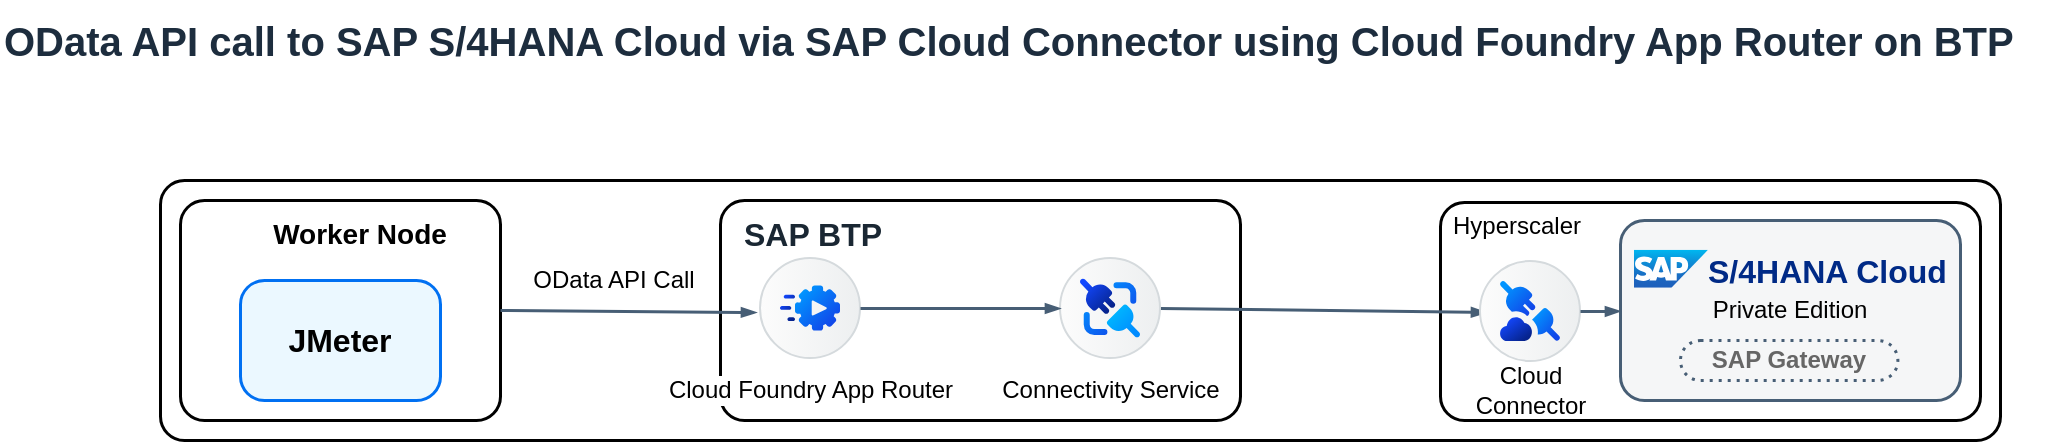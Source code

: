 <mxfile version="24.7.17">
  <diagram name="Page-1" id="Zi_3xN67nWYaaA9T_EYX">
    <mxGraphModel dx="1242" dy="878" grid="1" gridSize="10" guides="1" tooltips="1" connect="1" arrows="1" fold="1" page="1" pageScale="1" pageWidth="1181" pageHeight="394" math="0" shadow="0">
      <root>
        <mxCell id="0" />
        <mxCell id="1" parent="0" />
        <mxCell id="5U30cNDtQMpAbmY5_7fr-1" value="" style="rounded=1;whiteSpace=wrap;html=1;arcSize=24;absoluteArcSize=1;imageWidth=64;imageHeight=64;strokeWidth=1.5;" parent="1" vertex="1">
          <mxGeometry x="110" y="100" width="920" height="130" as="geometry" />
        </mxCell>
        <mxCell id="5U30cNDtQMpAbmY5_7fr-28" value="" style="rounded=1;whiteSpace=wrap;html=1;arcSize=24;absoluteArcSize=1;imageWidth=64;imageHeight=64;strokeWidth=1.5;" parent="1" vertex="1">
          <mxGeometry x="390" y="110" width="260" height="110" as="geometry" />
        </mxCell>
        <mxCell id="5U30cNDtQMpAbmY5_7fr-3" value="" style="rounded=1;whiteSpace=wrap;html=1;arcSize=24;absoluteArcSize=1;imageWidth=64;imageHeight=64;strokeWidth=1.5;" parent="1" vertex="1">
          <mxGeometry x="120" y="110" width="160" height="110" as="geometry" />
        </mxCell>
        <mxCell id="5U30cNDtQMpAbmY5_7fr-4" value="Worker Node" style="text;html=1;align=center;verticalAlign=middle;whiteSpace=wrap;rounded=0;fontStyle=1;fontSize=14;" parent="1" vertex="1">
          <mxGeometry x="140" y="112.47" width="140" height="30" as="geometry" />
        </mxCell>
        <mxCell id="5U30cNDtQMpAbmY5_7fr-5" value="" style="rounded=1;whiteSpace=wrap;html=1;strokeColor=#0070F2;fillColor=#EBF8FF;arcSize=24;absoluteArcSize=1;imageWidth=64;imageHeight=64;strokeWidth=1.5;" parent="1" vertex="1">
          <mxGeometry x="150" y="150" width="100" height="60" as="geometry" />
        </mxCell>
        <mxCell id="5U30cNDtQMpAbmY5_7fr-6" value="&lt;b&gt;&lt;font style=&quot;font-size: 16px;&quot;&gt;JMeter&lt;/font&gt;&lt;/b&gt;" style="text;html=1;align=center;verticalAlign=middle;whiteSpace=wrap;rounded=0;" parent="1" vertex="1">
          <mxGeometry x="170" y="165" width="60" height="30" as="geometry" />
        </mxCell>
        <mxCell id="5U30cNDtQMpAbmY5_7fr-9" value="A" style="rounded=1;whiteSpace=wrap;html=1;arcSize=24;absoluteArcSize=1;imageWidth=64;imageHeight=64;strokeWidth=1.5;" parent="1" vertex="1">
          <mxGeometry x="750" y="111" width="270" height="109" as="geometry" />
        </mxCell>
        <mxCell id="5U30cNDtQMpAbmY5_7fr-10" value="Private Edition" style="rounded=1;whiteSpace=wrap;html=1;strokeColor=#475E75;fillColor=#F5F6F7;arcSize=24;absoluteArcSize=1;imageWidth=64;imageHeight=64;strokeWidth=1.5;" parent="1" vertex="1">
          <mxGeometry x="840" y="120" width="170" height="90" as="geometry" />
        </mxCell>
        <mxCell id="5U30cNDtQMpAbmY5_7fr-13" value="&lt;b&gt;&lt;font style=&quot;color: rgb(102, 102, 102);&quot;&gt;SAP Gateway&lt;/font&gt;&lt;/b&gt;" style="rounded=1;whiteSpace=wrap;html=1;strokeColor=#475E75;fillColor=#F5F6F7;arcSize=24;absoluteArcSize=1;imageWidth=64;imageHeight=64;strokeWidth=1.5;dashed=1;dashPattern=1 2;" parent="1" vertex="1">
          <mxGeometry x="869.995" y="180" width="108.696" height="20" as="geometry" />
        </mxCell>
        <mxCell id="5U30cNDtQMpAbmY5_7fr-20" value="S/4HANA Cloud" style="image;image=img/lib/sap/SAP_Logo.svg;editableCssRules=.*;verticalLabelPosition=middle;labelBackgroundColor=none;verticalAlign=middle;imageAspect=0;labelPosition=right;align=left;fontSize=16;fontStyle=1;spacingLeft=0;fontColor=#002A86;spacing=0;" parent="1" vertex="1">
          <mxGeometry x="847" y="134.93" width="37" height="19" as="geometry" />
        </mxCell>
        <mxCell id="5U30cNDtQMpAbmY5_7fr-15" value="" style="endArrow=blockThin;html=1;strokeColor=#475e75;bendable=1;rounded=0;endFill=1;endSize=4;strokeWidth=1.5;startSize=4;startArrow=none;startFill=0;exitX=1;exitY=0.5;exitDx=0;exitDy=0;entryX=-0.04;entryY=0.54;entryDx=0;entryDy=0;entryPerimeter=0;" parent="1" source="5U30cNDtQMpAbmY5_7fr-3" target="5U30cNDtQMpAbmY5_7fr-29" edge="1">
          <mxGeometry width="50" height="50" relative="1" as="geometry">
            <mxPoint x="290" y="173" as="sourcePoint" />
            <mxPoint x="420" y="166" as="targetPoint" />
            <Array as="points" />
          </mxGeometry>
        </mxCell>
        <mxCell id="5U30cNDtQMpAbmY5_7fr-21" value="OData API Call" style="text;html=1;align=center;verticalAlign=middle;whiteSpace=wrap;rounded=0;" parent="1" vertex="1">
          <mxGeometry x="247" y="134.93" width="180" height="30" as="geometry" />
        </mxCell>
        <mxCell id="5U30cNDtQMpAbmY5_7fr-23" value="&lt;font face=&quot;arial&quot;&gt;&lt;span style=&quot;font-size: 20px;&quot;&gt;&lt;b&gt;OData API call to SAP S/4HANA Cloud via SAP Cloud Connector using Cloud Foundry App Router on BTP&lt;/b&gt;&lt;/span&gt;&lt;/font&gt;" style="text;html=1;align=left;verticalAlign=middle;resizable=0;points=[];autosize=1;strokeColor=none;fillColor=none;fontSize=12;fontColor=#1d2d3e;fontFamily=Helvetica;" parent="1" vertex="1">
          <mxGeometry x="30" y="10" width="1030" height="40" as="geometry" />
        </mxCell>
        <mxCell id="5U30cNDtQMpAbmY5_7fr-26" value="Hyperscaler" style="text;html=1;align=center;verticalAlign=middle;resizable=0;points=[];autosize=1;strokeColor=none;fillColor=none;" parent="1" vertex="1">
          <mxGeometry x="743" y="108.0" width="90" height="30" as="geometry" />
        </mxCell>
        <mxCell id="5U30cNDtQMpAbmY5_7fr-29" value="" style="shape=mxgraph.sap.icon;labelPosition=center;verticalLabelPosition=bottom;align=center;verticalAlign=top;strokeWidth=1;strokeColor=#D5DADD;fillColor=#EDEFF0;gradientColor=#FCFCFC;gradientDirection=west;aspect=fixed;SAPIcon=SAP_BTP,_Cloud_Foundry_runtime" parent="1" vertex="1">
          <mxGeometry x="410" y="139" width="50" height="50" as="geometry" />
        </mxCell>
        <mxCell id="5U30cNDtQMpAbmY5_7fr-30" value="" style="endArrow=blockThin;html=1;strokeColor=#475e75;bendable=1;rounded=0;endFill=1;endSize=4;strokeWidth=1.5;startSize=4;startArrow=none;startFill=0;exitX=1;exitY=0.5;exitDx=0;exitDy=0;exitPerimeter=0;entryX=0.06;entryY=0.51;entryDx=0;entryDy=0;entryPerimeter=0;" parent="1" source="5U30cNDtQMpAbmY5_7fr-34" target="5U30cNDtQMpAbmY5_7fr-38" edge="1">
          <mxGeometry width="50" height="50" relative="1" as="geometry">
            <mxPoint x="530" y="160" as="sourcePoint" />
            <mxPoint x="720" y="165" as="targetPoint" />
            <Array as="points" />
          </mxGeometry>
        </mxCell>
        <mxCell id="5U30cNDtQMpAbmY5_7fr-32" value="SAP BTP" style="text;html=1;align=left;verticalAlign=middle;resizable=0;points=[];autosize=1;strokeColor=none;fillColor=none;fontSize=16;fontColor=#1A2733;fontFamily=Helvetica;fontStyle=1" parent="1" vertex="1">
          <mxGeometry x="400" y="112.47" width="90" height="30" as="geometry" />
        </mxCell>
        <mxCell id="5U30cNDtQMpAbmY5_7fr-33" value="Cloud Foundry App Router" style="text;html=1;align=center;verticalAlign=middle;resizable=0;points=[];autosize=1;strokeColor=none;fillColor=none;labelBackgroundColor=#FFFFFF;" parent="1" vertex="1">
          <mxGeometry x="350" y="190" width="170" height="30" as="geometry" />
        </mxCell>
        <mxCell id="5U30cNDtQMpAbmY5_7fr-34" value="" style="shape=mxgraph.sap.icon;labelPosition=center;verticalLabelPosition=bottom;align=center;verticalAlign=top;strokeWidth=1;strokeColor=#D5DADD;fillColor=#EDEFF0;gradientColor=#FCFCFC;gradientDirection=west;aspect=fixed;SAPIcon=SAP_Connectivity_Service" parent="1" vertex="1">
          <mxGeometry x="560" y="139" width="50" height="50" as="geometry" />
        </mxCell>
        <mxCell id="5U30cNDtQMpAbmY5_7fr-35" value="Connectivity Service" style="text;html=1;align=center;verticalAlign=middle;resizable=0;points=[];autosize=1;strokeColor=none;fillColor=none;" parent="1" vertex="1">
          <mxGeometry x="520" y="190" width="130" height="30" as="geometry" />
        </mxCell>
        <mxCell id="5U30cNDtQMpAbmY5_7fr-37" value="" style="endArrow=blockThin;html=1;strokeColor=#475e75;bendable=1;rounded=0;endFill=1;endSize=4;strokeWidth=1.5;startSize=4;startArrow=none;startFill=0;exitX=1;exitY=0.5;exitDx=0;exitDy=0;exitPerimeter=0;entryX=0;entryY=0.5;entryDx=0;entryDy=0;entryPerimeter=0;" parent="1" source="5U30cNDtQMpAbmY5_7fr-29" target="5U30cNDtQMpAbmY5_7fr-34" edge="1">
          <mxGeometry width="50" height="50" relative="1" as="geometry">
            <mxPoint x="465" y="165" as="sourcePoint" />
            <mxPoint x="540" y="164" as="targetPoint" />
            <Array as="points" />
          </mxGeometry>
        </mxCell>
        <mxCell id="5U30cNDtQMpAbmY5_7fr-38" value="" style="shape=mxgraph.sap.icon;labelPosition=center;verticalLabelPosition=bottom;align=center;verticalAlign=top;strokeWidth=1;strokeColor=#D5DADD;fillColor=#EDEFF0;gradientColor=#FCFCFC;gradientDirection=west;aspect=fixed;SAPIcon=Cloud_Connector2" parent="1" vertex="1">
          <mxGeometry x="770" y="140.5" width="50" height="50" as="geometry" />
        </mxCell>
        <mxCell id="5U30cNDtQMpAbmY5_7fr-39" value="" style="endArrow=blockThin;html=1;strokeColor=#475e75;bendable=1;rounded=0;endFill=1;endSize=4;strokeWidth=1.5;startSize=4;startArrow=none;startFill=0;exitX=1;exitY=0.5;exitDx=0;exitDy=0;exitPerimeter=0;" parent="1" source="5U30cNDtQMpAbmY5_7fr-38" target="5U30cNDtQMpAbmY5_7fr-10" edge="1">
          <mxGeometry width="50" height="50" relative="1" as="geometry">
            <mxPoint x="820" y="165" as="sourcePoint" />
            <mxPoint x="840" y="167" as="targetPoint" />
            <Array as="points" />
          </mxGeometry>
        </mxCell>
        <mxCell id="5U30cNDtQMpAbmY5_7fr-40" value="Cloud &lt;br&gt;Connector" style="text;html=1;align=center;verticalAlign=middle;resizable=0;points=[];autosize=1;strokeColor=none;fillColor=none;" parent="1" vertex="1">
          <mxGeometry x="755" y="185" width="80" height="40" as="geometry" />
        </mxCell>
      </root>
    </mxGraphModel>
  </diagram>
</mxfile>
